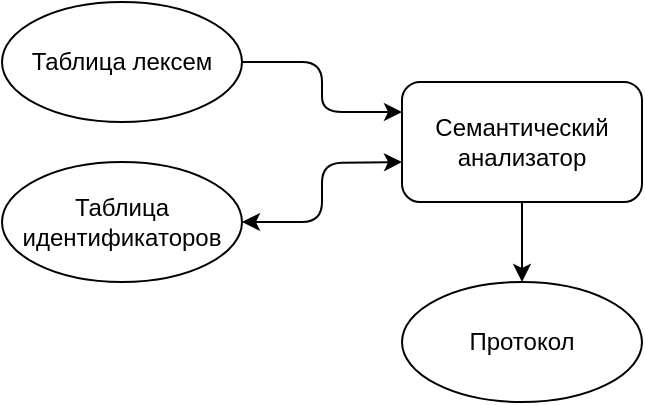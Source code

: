 <mxfile version="13.9.9" type="device"><diagram id="-i4rHQpkHaj_-cJGZQ-g" name="Страница 1"><mxGraphModel dx="1024" dy="592" grid="1" gridSize="10" guides="1" tooltips="1" connect="1" arrows="1" fold="1" page="1" pageScale="1" pageWidth="827" pageHeight="1169" math="0" shadow="0"><root><mxCell id="0"/><mxCell id="1" parent="0"/><mxCell id="uHANTO2XBZYQPREdL6ah-8" style="edgeStyle=orthogonalEdgeStyle;curved=1;orthogonalLoop=1;jettySize=auto;html=1;exitX=0.5;exitY=1;exitDx=0;exitDy=0;entryX=0.5;entryY=0;entryDx=0;entryDy=0;" parent="1" source="uHANTO2XBZYQPREdL6ah-1" target="uHANTO2XBZYQPREdL6ah-7" edge="1"><mxGeometry relative="1" as="geometry"/></mxCell><mxCell id="uHANTO2XBZYQPREdL6ah-1" value="Семантический анализатор" style="rounded=1;whiteSpace=wrap;html=1;" parent="1" vertex="1"><mxGeometry x="300" y="250" width="120" height="60" as="geometry"/></mxCell><mxCell id="lkv34916ZkiWyxteSjWq-1" style="edgeStyle=orthogonalEdgeStyle;rounded=1;orthogonalLoop=1;jettySize=auto;html=1;entryX=0;entryY=0.25;entryDx=0;entryDy=0;" edge="1" parent="1" source="uHANTO2XBZYQPREdL6ah-2" target="uHANTO2XBZYQPREdL6ah-1"><mxGeometry relative="1" as="geometry"/></mxCell><mxCell id="uHANTO2XBZYQPREdL6ah-2" value="Таблица лексем" style="ellipse;whiteSpace=wrap;html=1;" parent="1" vertex="1"><mxGeometry x="100" y="210" width="120" height="60" as="geometry"/></mxCell><mxCell id="uHANTO2XBZYQPREdL6ah-6" style="edgeStyle=orthogonalEdgeStyle;orthogonalLoop=1;jettySize=auto;html=1;exitX=1;exitY=0.5;exitDx=0;exitDy=0;startArrow=classic;startFill=1;rounded=1;" parent="1" source="uHANTO2XBZYQPREdL6ah-3" edge="1"><mxGeometry relative="1" as="geometry"><mxPoint x="300" y="290" as="targetPoint"/></mxGeometry></mxCell><mxCell id="uHANTO2XBZYQPREdL6ah-3" value="Таблица идентификаторов" style="ellipse;whiteSpace=wrap;html=1;" parent="1" vertex="1"><mxGeometry x="100" y="290" width="120" height="60" as="geometry"/></mxCell><mxCell id="uHANTO2XBZYQPREdL6ah-7" value="Протокол" style="ellipse;whiteSpace=wrap;html=1;" parent="1" vertex="1"><mxGeometry x="300" y="350" width="120" height="60" as="geometry"/></mxCell></root></mxGraphModel></diagram></mxfile>